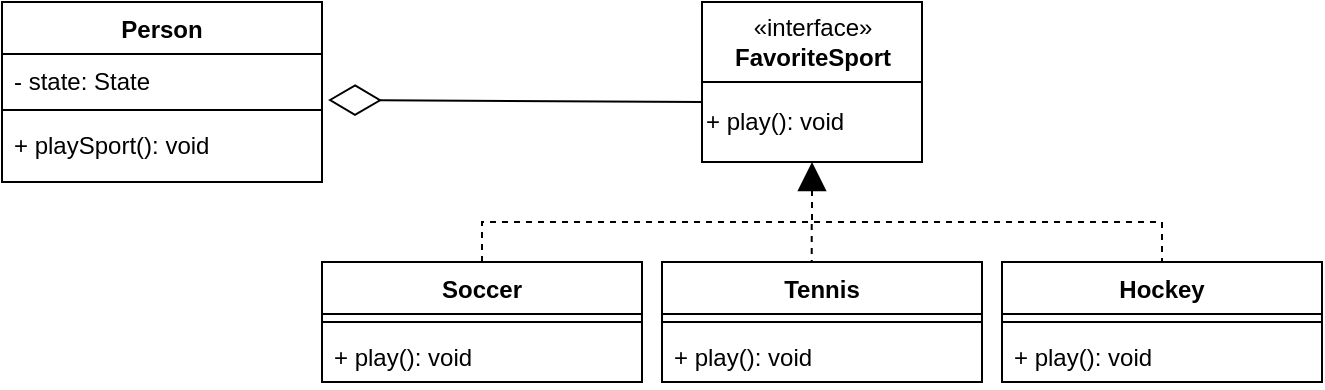 <mxfile>
    <diagram id="lh2p_U7fRGioGhJrEhf7" name="Страница 1">
        <mxGraphModel dx="795" dy="426" grid="1" gridSize="10" guides="1" tooltips="1" connect="1" arrows="1" fold="1" page="1" pageScale="1" pageWidth="827" pageHeight="1169" math="0" shadow="0">
            <root>
                <mxCell id="0"/>
                <mxCell id="1" parent="0"/>
                <mxCell id="2" value="Person" style="swimlane;fontStyle=1;align=center;verticalAlign=top;childLayout=stackLayout;horizontal=1;startSize=26;horizontalStack=0;resizeParent=1;resizeParentMax=0;resizeLast=0;collapsible=1;marginBottom=0;" parent="1" vertex="1">
                    <mxGeometry x="40" y="80" width="160" height="90" as="geometry"/>
                </mxCell>
                <mxCell id="3" value="- state: State" style="text;strokeColor=none;fillColor=none;align=left;verticalAlign=top;spacingLeft=4;spacingRight=4;overflow=hidden;rotatable=0;points=[[0,0.5],[1,0.5]];portConstraint=eastwest;" parent="2" vertex="1">
                    <mxGeometry y="26" width="160" height="24" as="geometry"/>
                </mxCell>
                <mxCell id="4" value="" style="line;strokeWidth=1;fillColor=none;align=left;verticalAlign=middle;spacingTop=-1;spacingLeft=3;spacingRight=3;rotatable=0;labelPosition=right;points=[];portConstraint=eastwest;" parent="2" vertex="1">
                    <mxGeometry y="50" width="160" height="8" as="geometry"/>
                </mxCell>
                <mxCell id="5" value="+ playSport(): void" style="text;strokeColor=none;fillColor=none;align=left;verticalAlign=top;spacingLeft=4;spacingRight=4;overflow=hidden;rotatable=0;points=[[0,0.5],[1,0.5]];portConstraint=eastwest;" parent="2" vertex="1">
                    <mxGeometry y="58" width="160" height="32" as="geometry"/>
                </mxCell>
                <mxCell id="8" value="" style="group" parent="1" vertex="1" connectable="0">
                    <mxGeometry x="390" y="80" width="110" height="80" as="geometry"/>
                </mxCell>
                <mxCell id="6" value="«interface»&lt;br&gt;&lt;b&gt;FavoriteSport&lt;/b&gt;" style="html=1;" parent="8" vertex="1">
                    <mxGeometry width="110" height="40" as="geometry"/>
                </mxCell>
                <mxCell id="7" value="+ play(): void" style="html=1;align=left;" parent="8" vertex="1">
                    <mxGeometry y="40" width="110" height="40" as="geometry"/>
                </mxCell>
                <mxCell id="9" value="Soccer" style="swimlane;fontStyle=1;align=center;verticalAlign=top;childLayout=stackLayout;horizontal=1;startSize=26;horizontalStack=0;resizeParent=1;resizeParentMax=0;resizeLast=0;collapsible=1;marginBottom=0;" parent="1" vertex="1">
                    <mxGeometry x="200" y="210" width="160" height="60" as="geometry"/>
                </mxCell>
                <mxCell id="11" value="" style="line;strokeWidth=1;fillColor=none;align=left;verticalAlign=middle;spacingTop=-1;spacingLeft=3;spacingRight=3;rotatable=0;labelPosition=right;points=[];portConstraint=eastwest;" parent="9" vertex="1">
                    <mxGeometry y="26" width="160" height="8" as="geometry"/>
                </mxCell>
                <mxCell id="12" value="+ play(): void" style="text;strokeColor=none;fillColor=none;align=left;verticalAlign=top;spacingLeft=4;spacingRight=4;overflow=hidden;rotatable=0;points=[[0,0.5],[1,0.5]];portConstraint=eastwest;" parent="9" vertex="1">
                    <mxGeometry y="34" width="160" height="26" as="geometry"/>
                </mxCell>
                <mxCell id="13" value="Tennis" style="swimlane;fontStyle=1;align=center;verticalAlign=top;childLayout=stackLayout;horizontal=1;startSize=26;horizontalStack=0;resizeParent=1;resizeParentMax=0;resizeLast=0;collapsible=1;marginBottom=0;" parent="1" vertex="1">
                    <mxGeometry x="370" y="210" width="160" height="60" as="geometry"/>
                </mxCell>
                <mxCell id="14" value="" style="line;strokeWidth=1;fillColor=none;align=left;verticalAlign=middle;spacingTop=-1;spacingLeft=3;spacingRight=3;rotatable=0;labelPosition=right;points=[];portConstraint=eastwest;" parent="13" vertex="1">
                    <mxGeometry y="26" width="160" height="8" as="geometry"/>
                </mxCell>
                <mxCell id="15" value="+ play(): void" style="text;strokeColor=none;fillColor=none;align=left;verticalAlign=top;spacingLeft=4;spacingRight=4;overflow=hidden;rotatable=0;points=[[0,0.5],[1,0.5]];portConstraint=eastwest;" parent="13" vertex="1">
                    <mxGeometry y="34" width="160" height="26" as="geometry"/>
                </mxCell>
                <mxCell id="16" value="Hockey" style="swimlane;fontStyle=1;align=center;verticalAlign=top;childLayout=stackLayout;horizontal=1;startSize=26;horizontalStack=0;resizeParent=1;resizeParentMax=0;resizeLast=0;collapsible=1;marginBottom=0;" parent="1" vertex="1">
                    <mxGeometry x="540" y="210" width="160" height="60" as="geometry"/>
                </mxCell>
                <mxCell id="17" value="" style="line;strokeWidth=1;fillColor=none;align=left;verticalAlign=middle;spacingTop=-1;spacingLeft=3;spacingRight=3;rotatable=0;labelPosition=right;points=[];portConstraint=eastwest;" parent="16" vertex="1">
                    <mxGeometry y="26" width="160" height="8" as="geometry"/>
                </mxCell>
                <mxCell id="18" value="+ play(): void" style="text;strokeColor=none;fillColor=none;align=left;verticalAlign=top;spacingLeft=4;spacingRight=4;overflow=hidden;rotatable=0;points=[[0,0.5],[1,0.5]];portConstraint=eastwest;" parent="16" vertex="1">
                    <mxGeometry y="34" width="160" height="26" as="geometry"/>
                </mxCell>
                <mxCell id="20" value="" style="endArrow=diamondThin;endFill=0;endSize=24;html=1;entryX=1.019;entryY=0.958;entryDx=0;entryDy=0;entryPerimeter=0;exitX=0;exitY=0.25;exitDx=0;exitDy=0;" parent="1" source="7" target="3" edge="1">
                    <mxGeometry width="160" relative="1" as="geometry">
                        <mxPoint x="330" y="220" as="sourcePoint"/>
                        <mxPoint x="490" y="220" as="targetPoint"/>
                    </mxGeometry>
                </mxCell>
                <mxCell id="21" value="" style="endArrow=block;dashed=1;endFill=1;endSize=12;html=1;entryX=0.5;entryY=1;entryDx=0;entryDy=0;exitX=0.5;exitY=0;exitDx=0;exitDy=0;rounded=0;" parent="1" source="9" target="7" edge="1">
                    <mxGeometry width="160" relative="1" as="geometry">
                        <mxPoint x="330" y="220" as="sourcePoint"/>
                        <mxPoint x="490" y="220" as="targetPoint"/>
                        <Array as="points">
                            <mxPoint x="280" y="190"/>
                            <mxPoint x="445" y="190"/>
                        </Array>
                    </mxGeometry>
                </mxCell>
                <mxCell id="22" value="" style="endArrow=none;dashed=1;endFill=0;endSize=12;html=1;entryX=0.5;entryY=0;entryDx=0;entryDy=0;rounded=0;" parent="1" target="16" edge="1">
                    <mxGeometry width="160" relative="1" as="geometry">
                        <mxPoint x="440" y="190" as="sourcePoint"/>
                        <mxPoint x="490" y="220" as="targetPoint"/>
                        <Array as="points">
                            <mxPoint x="620" y="190"/>
                        </Array>
                    </mxGeometry>
                </mxCell>
                <mxCell id="23" value="" style="endArrow=none;dashed=1;endFill=0;endSize=12;html=1;" parent="1" edge="1">
                    <mxGeometry width="160" relative="1" as="geometry">
                        <mxPoint x="444.86" y="191" as="sourcePoint"/>
                        <mxPoint x="444.86" y="210" as="targetPoint"/>
                    </mxGeometry>
                </mxCell>
            </root>
        </mxGraphModel>
    </diagram>
</mxfile>